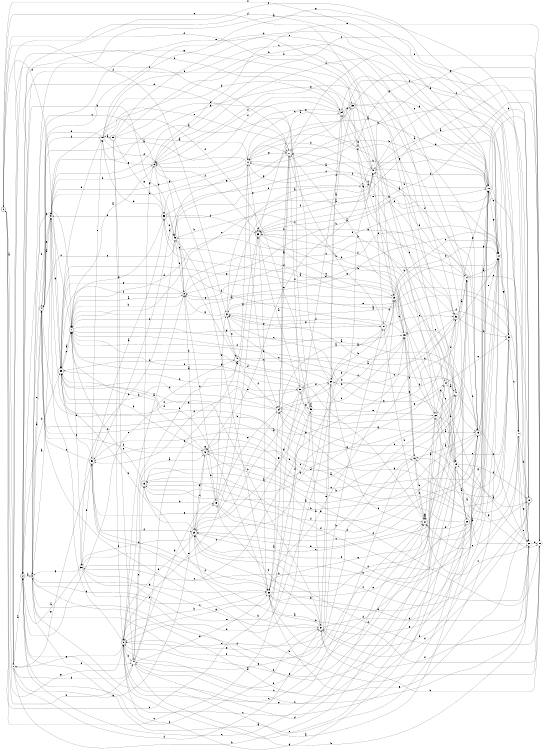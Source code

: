 digraph n46_5 {
__start0 [label="" shape="none"];

rankdir=LR;
size="8,5";

s0 [style="rounded,filled", color="black", fillcolor="white" shape="doublecircle", label="0"];
s1 [style="filled", color="black", fillcolor="white" shape="circle", label="1"];
s2 [style="rounded,filled", color="black", fillcolor="white" shape="doublecircle", label="2"];
s3 [style="filled", color="black", fillcolor="white" shape="circle", label="3"];
s4 [style="rounded,filled", color="black", fillcolor="white" shape="doublecircle", label="4"];
s5 [style="filled", color="black", fillcolor="white" shape="circle", label="5"];
s6 [style="filled", color="black", fillcolor="white" shape="circle", label="6"];
s7 [style="rounded,filled", color="black", fillcolor="white" shape="doublecircle", label="7"];
s8 [style="filled", color="black", fillcolor="white" shape="circle", label="8"];
s9 [style="rounded,filled", color="black", fillcolor="white" shape="doublecircle", label="9"];
s10 [style="filled", color="black", fillcolor="white" shape="circle", label="10"];
s11 [style="filled", color="black", fillcolor="white" shape="circle", label="11"];
s12 [style="filled", color="black", fillcolor="white" shape="circle", label="12"];
s13 [style="rounded,filled", color="black", fillcolor="white" shape="doublecircle", label="13"];
s14 [style="filled", color="black", fillcolor="white" shape="circle", label="14"];
s15 [style="rounded,filled", color="black", fillcolor="white" shape="doublecircle", label="15"];
s16 [style="filled", color="black", fillcolor="white" shape="circle", label="16"];
s17 [style="filled", color="black", fillcolor="white" shape="circle", label="17"];
s18 [style="rounded,filled", color="black", fillcolor="white" shape="doublecircle", label="18"];
s19 [style="filled", color="black", fillcolor="white" shape="circle", label="19"];
s20 [style="rounded,filled", color="black", fillcolor="white" shape="doublecircle", label="20"];
s21 [style="rounded,filled", color="black", fillcolor="white" shape="doublecircle", label="21"];
s22 [style="filled", color="black", fillcolor="white" shape="circle", label="22"];
s23 [style="filled", color="black", fillcolor="white" shape="circle", label="23"];
s24 [style="filled", color="black", fillcolor="white" shape="circle", label="24"];
s25 [style="filled", color="black", fillcolor="white" shape="circle", label="25"];
s26 [style="filled", color="black", fillcolor="white" shape="circle", label="26"];
s27 [style="rounded,filled", color="black", fillcolor="white" shape="doublecircle", label="27"];
s28 [style="filled", color="black", fillcolor="white" shape="circle", label="28"];
s29 [style="rounded,filled", color="black", fillcolor="white" shape="doublecircle", label="29"];
s30 [style="filled", color="black", fillcolor="white" shape="circle", label="30"];
s31 [style="rounded,filled", color="black", fillcolor="white" shape="doublecircle", label="31"];
s32 [style="rounded,filled", color="black", fillcolor="white" shape="doublecircle", label="32"];
s33 [style="rounded,filled", color="black", fillcolor="white" shape="doublecircle", label="33"];
s34 [style="rounded,filled", color="black", fillcolor="white" shape="doublecircle", label="34"];
s35 [style="rounded,filled", color="black", fillcolor="white" shape="doublecircle", label="35"];
s36 [style="filled", color="black", fillcolor="white" shape="circle", label="36"];
s37 [style="filled", color="black", fillcolor="white" shape="circle", label="37"];
s38 [style="filled", color="black", fillcolor="white" shape="circle", label="38"];
s39 [style="rounded,filled", color="black", fillcolor="white" shape="doublecircle", label="39"];
s40 [style="rounded,filled", color="black", fillcolor="white" shape="doublecircle", label="40"];
s41 [style="filled", color="black", fillcolor="white" shape="circle", label="41"];
s42 [style="filled", color="black", fillcolor="white" shape="circle", label="42"];
s43 [style="filled", color="black", fillcolor="white" shape="circle", label="43"];
s44 [style="filled", color="black", fillcolor="white" shape="circle", label="44"];
s45 [style="filled", color="black", fillcolor="white" shape="circle", label="45"];
s46 [style="filled", color="black", fillcolor="white" shape="circle", label="46"];
s47 [style="rounded,filled", color="black", fillcolor="white" shape="doublecircle", label="47"];
s48 [style="filled", color="black", fillcolor="white" shape="circle", label="48"];
s49 [style="rounded,filled", color="black", fillcolor="white" shape="doublecircle", label="49"];
s50 [style="filled", color="black", fillcolor="white" shape="circle", label="50"];
s51 [style="rounded,filled", color="black", fillcolor="white" shape="doublecircle", label="51"];
s52 [style="rounded,filled", color="black", fillcolor="white" shape="doublecircle", label="52"];
s53 [style="rounded,filled", color="black", fillcolor="white" shape="doublecircle", label="53"];
s54 [style="filled", color="black", fillcolor="white" shape="circle", label="54"];
s55 [style="rounded,filled", color="black", fillcolor="white" shape="doublecircle", label="55"];
s56 [style="filled", color="black", fillcolor="white" shape="circle", label="56"];
s0 -> s1 [label="a"];
s0 -> s48 [label="b"];
s0 -> s56 [label="c"];
s0 -> s39 [label="d"];
s0 -> s25 [label="e"];
s0 -> s42 [label="f"];
s0 -> s9 [label="g"];
s1 -> s2 [label="a"];
s1 -> s41 [label="b"];
s1 -> s27 [label="c"];
s1 -> s48 [label="d"];
s1 -> s34 [label="e"];
s1 -> s37 [label="f"];
s1 -> s49 [label="g"];
s2 -> s3 [label="a"];
s2 -> s46 [label="b"];
s2 -> s21 [label="c"];
s2 -> s39 [label="d"];
s2 -> s47 [label="e"];
s2 -> s37 [label="f"];
s2 -> s35 [label="g"];
s3 -> s4 [label="a"];
s3 -> s38 [label="b"];
s3 -> s4 [label="c"];
s3 -> s48 [label="d"];
s3 -> s28 [label="e"];
s3 -> s21 [label="f"];
s3 -> s38 [label="g"];
s4 -> s5 [label="a"];
s4 -> s50 [label="b"];
s4 -> s46 [label="c"];
s4 -> s10 [label="d"];
s4 -> s25 [label="e"];
s4 -> s54 [label="f"];
s4 -> s18 [label="g"];
s5 -> s3 [label="a"];
s5 -> s6 [label="b"];
s5 -> s7 [label="c"];
s5 -> s39 [label="d"];
s5 -> s4 [label="e"];
s5 -> s3 [label="f"];
s5 -> s27 [label="g"];
s6 -> s7 [label="a"];
s6 -> s47 [label="b"];
s6 -> s3 [label="c"];
s6 -> s53 [label="d"];
s6 -> s50 [label="e"];
s6 -> s33 [label="f"];
s6 -> s54 [label="g"];
s7 -> s8 [label="a"];
s7 -> s8 [label="b"];
s7 -> s15 [label="c"];
s7 -> s36 [label="d"];
s7 -> s2 [label="e"];
s7 -> s26 [label="f"];
s7 -> s31 [label="g"];
s8 -> s9 [label="a"];
s8 -> s10 [label="b"];
s8 -> s14 [label="c"];
s8 -> s29 [label="d"];
s8 -> s46 [label="e"];
s8 -> s39 [label="f"];
s8 -> s39 [label="g"];
s9 -> s10 [label="a"];
s9 -> s48 [label="b"];
s9 -> s21 [label="c"];
s9 -> s5 [label="d"];
s9 -> s33 [label="e"];
s9 -> s47 [label="f"];
s9 -> s1 [label="g"];
s10 -> s11 [label="a"];
s10 -> s5 [label="b"];
s10 -> s12 [label="c"];
s10 -> s1 [label="d"];
s10 -> s34 [label="e"];
s10 -> s45 [label="f"];
s10 -> s12 [label="g"];
s11 -> s4 [label="a"];
s11 -> s12 [label="b"];
s11 -> s24 [label="c"];
s11 -> s5 [label="d"];
s11 -> s33 [label="e"];
s11 -> s52 [label="f"];
s11 -> s27 [label="g"];
s12 -> s2 [label="a"];
s12 -> s8 [label="b"];
s12 -> s6 [label="c"];
s12 -> s13 [label="d"];
s12 -> s42 [label="e"];
s12 -> s0 [label="f"];
s12 -> s23 [label="g"];
s13 -> s14 [label="a"];
s13 -> s32 [label="b"];
s13 -> s32 [label="c"];
s13 -> s7 [label="d"];
s13 -> s12 [label="e"];
s13 -> s38 [label="f"];
s13 -> s6 [label="g"];
s14 -> s12 [label="a"];
s14 -> s15 [label="b"];
s14 -> s17 [label="c"];
s14 -> s8 [label="d"];
s14 -> s51 [label="e"];
s14 -> s11 [label="f"];
s14 -> s6 [label="g"];
s15 -> s16 [label="a"];
s15 -> s13 [label="b"];
s15 -> s29 [label="c"];
s15 -> s45 [label="d"];
s15 -> s12 [label="e"];
s15 -> s13 [label="f"];
s15 -> s10 [label="g"];
s16 -> s17 [label="a"];
s16 -> s21 [label="b"];
s16 -> s9 [label="c"];
s16 -> s40 [label="d"];
s16 -> s26 [label="e"];
s16 -> s21 [label="f"];
s16 -> s24 [label="g"];
s17 -> s3 [label="a"];
s17 -> s18 [label="b"];
s17 -> s21 [label="c"];
s17 -> s37 [label="d"];
s17 -> s28 [label="e"];
s17 -> s2 [label="f"];
s17 -> s28 [label="g"];
s18 -> s19 [label="a"];
s18 -> s10 [label="b"];
s18 -> s29 [label="c"];
s18 -> s37 [label="d"];
s18 -> s33 [label="e"];
s18 -> s46 [label="f"];
s18 -> s11 [label="g"];
s19 -> s20 [label="a"];
s19 -> s25 [label="b"];
s19 -> s48 [label="c"];
s19 -> s42 [label="d"];
s19 -> s9 [label="e"];
s19 -> s18 [label="f"];
s19 -> s9 [label="g"];
s20 -> s3 [label="a"];
s20 -> s21 [label="b"];
s20 -> s2 [label="c"];
s20 -> s45 [label="d"];
s20 -> s26 [label="e"];
s20 -> s52 [label="f"];
s20 -> s10 [label="g"];
s21 -> s22 [label="a"];
s21 -> s31 [label="b"];
s21 -> s28 [label="c"];
s21 -> s7 [label="d"];
s21 -> s29 [label="e"];
s21 -> s21 [label="f"];
s21 -> s21 [label="g"];
s22 -> s19 [label="a"];
s22 -> s4 [label="b"];
s22 -> s23 [label="c"];
s22 -> s44 [label="d"];
s22 -> s39 [label="e"];
s22 -> s26 [label="f"];
s22 -> s50 [label="g"];
s23 -> s4 [label="a"];
s23 -> s11 [label="b"];
s23 -> s17 [label="c"];
s23 -> s24 [label="d"];
s23 -> s8 [label="e"];
s23 -> s26 [label="f"];
s23 -> s24 [label="g"];
s24 -> s25 [label="a"];
s24 -> s27 [label="b"];
s24 -> s26 [label="c"];
s24 -> s39 [label="d"];
s24 -> s52 [label="e"];
s24 -> s5 [label="f"];
s24 -> s15 [label="g"];
s25 -> s7 [label="a"];
s25 -> s26 [label="b"];
s25 -> s38 [label="c"];
s25 -> s12 [label="d"];
s25 -> s12 [label="e"];
s25 -> s29 [label="f"];
s25 -> s39 [label="g"];
s26 -> s27 [label="a"];
s26 -> s24 [label="b"];
s26 -> s16 [label="c"];
s26 -> s53 [label="d"];
s26 -> s34 [label="e"];
s26 -> s42 [label="f"];
s26 -> s40 [label="g"];
s27 -> s24 [label="a"];
s27 -> s10 [label="b"];
s27 -> s28 [label="c"];
s27 -> s2 [label="d"];
s27 -> s38 [label="e"];
s27 -> s51 [label="f"];
s27 -> s53 [label="g"];
s28 -> s16 [label="a"];
s28 -> s29 [label="b"];
s28 -> s6 [label="c"];
s28 -> s50 [label="d"];
s28 -> s51 [label="e"];
s28 -> s37 [label="f"];
s28 -> s52 [label="g"];
s29 -> s30 [label="a"];
s29 -> s39 [label="b"];
s29 -> s22 [label="c"];
s29 -> s36 [label="d"];
s29 -> s9 [label="e"];
s29 -> s10 [label="f"];
s29 -> s40 [label="g"];
s30 -> s5 [label="a"];
s30 -> s31 [label="b"];
s30 -> s42 [label="c"];
s30 -> s9 [label="d"];
s30 -> s21 [label="e"];
s30 -> s34 [label="f"];
s30 -> s9 [label="g"];
s31 -> s30 [label="a"];
s31 -> s27 [label="b"];
s31 -> s32 [label="c"];
s31 -> s25 [label="d"];
s31 -> s48 [label="e"];
s31 -> s39 [label="f"];
s31 -> s42 [label="g"];
s32 -> s14 [label="a"];
s32 -> s33 [label="b"];
s32 -> s30 [label="c"];
s32 -> s23 [label="d"];
s32 -> s9 [label="e"];
s32 -> s11 [label="f"];
s32 -> s10 [label="g"];
s33 -> s34 [label="a"];
s33 -> s19 [label="b"];
s33 -> s25 [label="c"];
s33 -> s7 [label="d"];
s33 -> s38 [label="e"];
s33 -> s33 [label="f"];
s33 -> s15 [label="g"];
s34 -> s30 [label="a"];
s34 -> s22 [label="b"];
s34 -> s11 [label="c"];
s34 -> s6 [label="d"];
s34 -> s35 [label="e"];
s34 -> s6 [label="f"];
s34 -> s45 [label="g"];
s35 -> s15 [label="a"];
s35 -> s19 [label="b"];
s35 -> s36 [label="c"];
s35 -> s23 [label="d"];
s35 -> s2 [label="e"];
s35 -> s43 [label="f"];
s35 -> s10 [label="g"];
s36 -> s2 [label="a"];
s36 -> s15 [label="b"];
s36 -> s37 [label="c"];
s36 -> s52 [label="d"];
s36 -> s45 [label="e"];
s36 -> s20 [label="f"];
s36 -> s3 [label="g"];
s37 -> s38 [label="a"];
s37 -> s29 [label="b"];
s37 -> s9 [label="c"];
s37 -> s12 [label="d"];
s37 -> s30 [label="e"];
s37 -> s49 [label="f"];
s37 -> s12 [label="g"];
s38 -> s24 [label="a"];
s38 -> s9 [label="b"];
s38 -> s14 [label="c"];
s38 -> s10 [label="d"];
s38 -> s15 [label="e"];
s38 -> s39 [label="f"];
s38 -> s18 [label="g"];
s39 -> s7 [label="a"];
s39 -> s40 [label="b"];
s39 -> s7 [label="c"];
s39 -> s51 [label="d"];
s39 -> s54 [label="e"];
s39 -> s52 [label="f"];
s39 -> s37 [label="g"];
s40 -> s41 [label="a"];
s40 -> s14 [label="b"];
s40 -> s29 [label="c"];
s40 -> s7 [label="d"];
s40 -> s49 [label="e"];
s40 -> s4 [label="f"];
s40 -> s40 [label="g"];
s41 -> s42 [label="a"];
s41 -> s7 [label="b"];
s41 -> s28 [label="c"];
s41 -> s38 [label="d"];
s41 -> s22 [label="e"];
s41 -> s33 [label="f"];
s41 -> s6 [label="g"];
s42 -> s43 [label="a"];
s42 -> s17 [label="b"];
s42 -> s7 [label="c"];
s42 -> s17 [label="d"];
s42 -> s47 [label="e"];
s42 -> s45 [label="f"];
s42 -> s8 [label="g"];
s43 -> s27 [label="a"];
s43 -> s44 [label="b"];
s43 -> s32 [label="c"];
s43 -> s45 [label="d"];
s43 -> s40 [label="e"];
s43 -> s46 [label="f"];
s43 -> s50 [label="g"];
s44 -> s41 [label="a"];
s44 -> s19 [label="b"];
s44 -> s27 [label="c"];
s44 -> s32 [label="d"];
s44 -> s23 [label="e"];
s44 -> s3 [label="f"];
s44 -> s38 [label="g"];
s45 -> s23 [label="a"];
s45 -> s11 [label="b"];
s45 -> s7 [label="c"];
s45 -> s12 [label="d"];
s45 -> s31 [label="e"];
s45 -> s0 [label="f"];
s45 -> s5 [label="g"];
s46 -> s12 [label="a"];
s46 -> s38 [label="b"];
s46 -> s16 [label="c"];
s46 -> s36 [label="d"];
s46 -> s47 [label="e"];
s46 -> s8 [label="f"];
s46 -> s35 [label="g"];
s47 -> s12 [label="a"];
s47 -> s44 [label="b"];
s47 -> s15 [label="c"];
s47 -> s39 [label="d"];
s47 -> s48 [label="e"];
s47 -> s24 [label="f"];
s47 -> s11 [label="g"];
s48 -> s40 [label="a"];
s48 -> s28 [label="b"];
s48 -> s13 [label="c"];
s48 -> s19 [label="d"];
s48 -> s38 [label="e"];
s48 -> s16 [label="f"];
s48 -> s49 [label="g"];
s49 -> s33 [label="a"];
s49 -> s41 [label="b"];
s49 -> s8 [label="c"];
s49 -> s13 [label="d"];
s49 -> s24 [label="e"];
s49 -> s15 [label="f"];
s49 -> s42 [label="g"];
s50 -> s33 [label="a"];
s50 -> s37 [label="b"];
s50 -> s45 [label="c"];
s50 -> s29 [label="d"];
s50 -> s27 [label="e"];
s50 -> s40 [label="f"];
s50 -> s33 [label="g"];
s51 -> s33 [label="a"];
s51 -> s29 [label="b"];
s51 -> s0 [label="c"];
s51 -> s52 [label="d"];
s51 -> s7 [label="e"];
s51 -> s30 [label="f"];
s51 -> s56 [label="g"];
s52 -> s53 [label="a"];
s52 -> s50 [label="b"];
s52 -> s4 [label="c"];
s52 -> s10 [label="d"];
s52 -> s54 [label="e"];
s52 -> s29 [label="f"];
s52 -> s1 [label="g"];
s53 -> s22 [label="a"];
s53 -> s46 [label="b"];
s53 -> s10 [label="c"];
s53 -> s54 [label="d"];
s53 -> s5 [label="e"];
s53 -> s33 [label="f"];
s53 -> s7 [label="g"];
s54 -> s55 [label="a"];
s54 -> s34 [label="b"];
s54 -> s32 [label="c"];
s54 -> s4 [label="d"];
s54 -> s27 [label="e"];
s54 -> s8 [label="f"];
s54 -> s28 [label="g"];
s55 -> s11 [label="a"];
s55 -> s41 [label="b"];
s55 -> s14 [label="c"];
s55 -> s56 [label="d"];
s55 -> s48 [label="e"];
s55 -> s9 [label="f"];
s55 -> s46 [label="g"];
s56 -> s7 [label="a"];
s56 -> s37 [label="b"];
s56 -> s36 [label="c"];
s56 -> s56 [label="d"];
s56 -> s22 [label="e"];
s56 -> s54 [label="f"];
s56 -> s9 [label="g"];

}